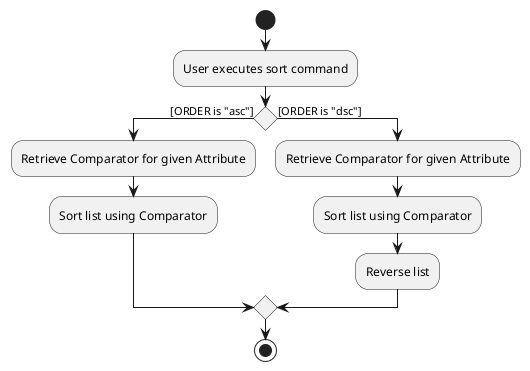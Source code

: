 @startuml
start
:User executes sort command;

'Since the beta syntax does not support placing the condition outside the
'diamond we place it as the true branch instead.

if () then ([ORDER is "asc"])
    :Retrieve Comparator for given Attribute;
    :Sort list using Comparator;
else ([ORDER is "dsc"])
    :Retrieve Comparator for given Attribute;
    :Sort list using Comparator;
    :Reverse list;
endif
stop
@enduml
